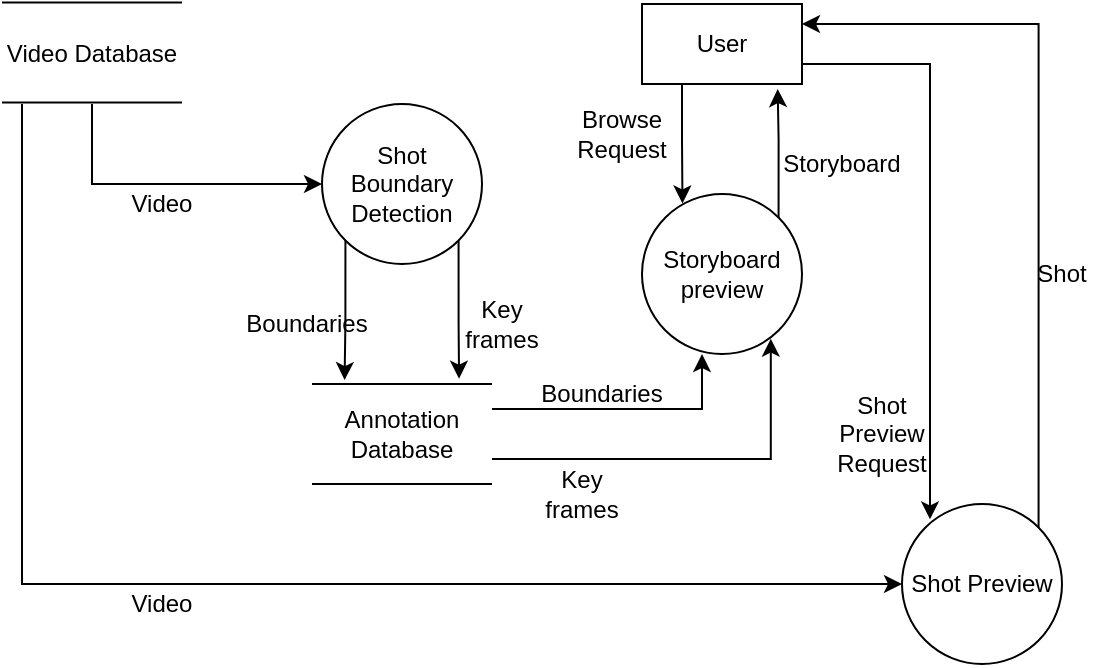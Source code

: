 <mxfile version="16.5.6" type="device"><diagram id="mAsCWI-Pv0QOlXIBFeb2" name="Page-1"><mxGraphModel dx="757" dy="393" grid="1" gridSize="10" guides="1" tooltips="1" connect="1" arrows="1" fold="1" page="1" pageScale="1" pageWidth="850" pageHeight="1100" math="0" shadow="0"><root><mxCell id="0"/><mxCell id="1" parent="0"/><mxCell id="_YaQYxLX8pssJUgpfxGN-2" value="" style="endArrow=none;html=1;rounded=0;" edge="1" parent="1"><mxGeometry width="50" height="50" relative="1" as="geometry"><mxPoint x="80" y="149.31" as="sourcePoint"/><mxPoint x="170" y="149.31" as="targetPoint"/></mxGeometry></mxCell><mxCell id="_YaQYxLX8pssJUgpfxGN-15" style="edgeStyle=orthogonalEdgeStyle;rounded=0;orthogonalLoop=1;jettySize=auto;html=1;entryX=0;entryY=0.5;entryDx=0;entryDy=0;" edge="1" parent="1" source="_YaQYxLX8pssJUgpfxGN-4" target="_YaQYxLX8pssJUgpfxGN-9"><mxGeometry relative="1" as="geometry"><Array as="points"><mxPoint x="125" y="240"/></Array></mxGeometry></mxCell><mxCell id="_YaQYxLX8pssJUgpfxGN-18" style="edgeStyle=orthogonalEdgeStyle;rounded=0;orthogonalLoop=1;jettySize=auto;html=1;entryX=0;entryY=0.5;entryDx=0;entryDy=0;" edge="1" parent="1" target="_YaQYxLX8pssJUgpfxGN-17"><mxGeometry relative="1" as="geometry"><mxPoint x="90" y="200" as="sourcePoint"/><Array as="points"><mxPoint x="90" y="440"/></Array></mxGeometry></mxCell><mxCell id="_YaQYxLX8pssJUgpfxGN-4" value="Video Database" style="text;html=1;strokeColor=none;fillColor=none;align=center;verticalAlign=middle;whiteSpace=wrap;rounded=0;" vertex="1" parent="1"><mxGeometry x="80" y="150" width="90" height="50" as="geometry"/></mxCell><mxCell id="_YaQYxLX8pssJUgpfxGN-5" value="" style="endArrow=none;html=1;rounded=0;" edge="1" parent="1"><mxGeometry width="50" height="50" relative="1" as="geometry"><mxPoint x="80.0" y="199.31" as="sourcePoint"/><mxPoint x="170.0" y="199.31" as="targetPoint"/></mxGeometry></mxCell><mxCell id="_YaQYxLX8pssJUgpfxGN-6" value="" style="endArrow=none;html=1;rounded=0;" edge="1" parent="1"><mxGeometry width="50" height="50" relative="1" as="geometry"><mxPoint x="235.0" y="340" as="sourcePoint"/><mxPoint x="325.0" y="340" as="targetPoint"/></mxGeometry></mxCell><mxCell id="_YaQYxLX8pssJUgpfxGN-21" style="edgeStyle=orthogonalEdgeStyle;rounded=0;orthogonalLoop=1;jettySize=auto;html=1;exitX=1;exitY=0.25;exitDx=0;exitDy=0;entryX=0.375;entryY=1;entryDx=0;entryDy=0;entryPerimeter=0;" edge="1" parent="1" source="_YaQYxLX8pssJUgpfxGN-7" target="_YaQYxLX8pssJUgpfxGN-20"><mxGeometry relative="1" as="geometry"/></mxCell><mxCell id="_YaQYxLX8pssJUgpfxGN-22" style="edgeStyle=orthogonalEdgeStyle;rounded=0;orthogonalLoop=1;jettySize=auto;html=1;exitX=1;exitY=0.75;exitDx=0;exitDy=0;entryX=0.805;entryY=0.904;entryDx=0;entryDy=0;entryPerimeter=0;" edge="1" parent="1" source="_YaQYxLX8pssJUgpfxGN-7" target="_YaQYxLX8pssJUgpfxGN-20"><mxGeometry relative="1" as="geometry"><mxPoint x="470" y="340" as="targetPoint"/></mxGeometry></mxCell><mxCell id="_YaQYxLX8pssJUgpfxGN-7" value="Annotation Database" style="text;html=1;strokeColor=none;fillColor=none;align=center;verticalAlign=middle;whiteSpace=wrap;rounded=0;" vertex="1" parent="1"><mxGeometry x="235" y="340" width="90" height="50" as="geometry"/></mxCell><mxCell id="_YaQYxLX8pssJUgpfxGN-8" value="" style="endArrow=none;html=1;rounded=0;" edge="1" parent="1"><mxGeometry width="50" height="50" relative="1" as="geometry"><mxPoint x="235.0" y="390" as="sourcePoint"/><mxPoint x="325.0" y="390" as="targetPoint"/></mxGeometry></mxCell><mxCell id="_YaQYxLX8pssJUgpfxGN-10" style="edgeStyle=orthogonalEdgeStyle;rounded=0;orthogonalLoop=1;jettySize=auto;html=1;exitX=0;exitY=1;exitDx=0;exitDy=0;entryX=0.181;entryY=-0.039;entryDx=0;entryDy=0;entryPerimeter=0;" edge="1" parent="1" source="_YaQYxLX8pssJUgpfxGN-9" target="_YaQYxLX8pssJUgpfxGN-7"><mxGeometry relative="1" as="geometry"/></mxCell><mxCell id="_YaQYxLX8pssJUgpfxGN-11" style="edgeStyle=orthogonalEdgeStyle;rounded=0;orthogonalLoop=1;jettySize=auto;html=1;exitX=1;exitY=1;exitDx=0;exitDy=0;entryX=0.817;entryY=-0.053;entryDx=0;entryDy=0;entryPerimeter=0;" edge="1" parent="1" source="_YaQYxLX8pssJUgpfxGN-9" target="_YaQYxLX8pssJUgpfxGN-7"><mxGeometry relative="1" as="geometry"/></mxCell><mxCell id="_YaQYxLX8pssJUgpfxGN-9" value="Shot Boundary Detection" style="ellipse;whiteSpace=wrap;html=1;aspect=fixed;" vertex="1" parent="1"><mxGeometry x="240" y="200" width="80" height="80" as="geometry"/></mxCell><mxCell id="_YaQYxLX8pssJUgpfxGN-12" value="Boundaries" style="text;html=1;strokeColor=none;fillColor=none;align=center;verticalAlign=middle;whiteSpace=wrap;rounded=0;" vertex="1" parent="1"><mxGeometry x="190" y="300" width="85" height="20" as="geometry"/></mxCell><mxCell id="_YaQYxLX8pssJUgpfxGN-13" value="Key&lt;br&gt;frames" style="text;html=1;strokeColor=none;fillColor=none;align=center;verticalAlign=middle;whiteSpace=wrap;rounded=0;" vertex="1" parent="1"><mxGeometry x="300" y="295" width="60" height="30" as="geometry"/></mxCell><mxCell id="_YaQYxLX8pssJUgpfxGN-16" value="Video" style="text;html=1;strokeColor=none;fillColor=none;align=center;verticalAlign=middle;whiteSpace=wrap;rounded=0;" vertex="1" parent="1"><mxGeometry x="140" y="240" width="40" height="20" as="geometry"/></mxCell><mxCell id="_YaQYxLX8pssJUgpfxGN-28" style="edgeStyle=orthogonalEdgeStyle;rounded=0;orthogonalLoop=1;jettySize=auto;html=1;exitX=1;exitY=0;exitDx=0;exitDy=0;entryX=1;entryY=0.25;entryDx=0;entryDy=0;" edge="1" parent="1" source="_YaQYxLX8pssJUgpfxGN-17" target="_YaQYxLX8pssJUgpfxGN-26"><mxGeometry relative="1" as="geometry"><Array as="points"><mxPoint x="598" y="160"/></Array></mxGeometry></mxCell><mxCell id="_YaQYxLX8pssJUgpfxGN-17" value="Shot Preview" style="ellipse;whiteSpace=wrap;html=1;aspect=fixed;" vertex="1" parent="1"><mxGeometry x="530" y="400" width="80" height="80" as="geometry"/></mxCell><mxCell id="_YaQYxLX8pssJUgpfxGN-19" value="Video" style="text;html=1;strokeColor=none;fillColor=none;align=center;verticalAlign=middle;whiteSpace=wrap;rounded=0;" vertex="1" parent="1"><mxGeometry x="140" y="440" width="40" height="20" as="geometry"/></mxCell><mxCell id="_YaQYxLX8pssJUgpfxGN-33" style="edgeStyle=orthogonalEdgeStyle;rounded=0;orthogonalLoop=1;jettySize=auto;html=1;exitX=1;exitY=0;exitDx=0;exitDy=0;entryX=0.848;entryY=1.063;entryDx=0;entryDy=0;entryPerimeter=0;" edge="1" parent="1" source="_YaQYxLX8pssJUgpfxGN-20" target="_YaQYxLX8pssJUgpfxGN-26"><mxGeometry relative="1" as="geometry"/></mxCell><mxCell id="_YaQYxLX8pssJUgpfxGN-20" value="Storyboard preview" style="ellipse;whiteSpace=wrap;html=1;aspect=fixed;" vertex="1" parent="1"><mxGeometry x="400" y="245" width="80" height="80" as="geometry"/></mxCell><mxCell id="_YaQYxLX8pssJUgpfxGN-23" value="Boundaries" style="text;html=1;strokeColor=none;fillColor=none;align=center;verticalAlign=middle;whiteSpace=wrap;rounded=0;" vertex="1" parent="1"><mxGeometry x="350" y="330" width="60" height="30" as="geometry"/></mxCell><mxCell id="_YaQYxLX8pssJUgpfxGN-24" value="Key&lt;br&gt;frames" style="text;html=1;strokeColor=none;fillColor=none;align=center;verticalAlign=middle;whiteSpace=wrap;rounded=0;" vertex="1" parent="1"><mxGeometry x="340" y="380" width="60" height="30" as="geometry"/></mxCell><mxCell id="_YaQYxLX8pssJUgpfxGN-27" style="edgeStyle=orthogonalEdgeStyle;rounded=0;orthogonalLoop=1;jettySize=auto;html=1;exitX=1;exitY=0.75;exitDx=0;exitDy=0;entryX=0.175;entryY=0.096;entryDx=0;entryDy=0;entryPerimeter=0;" edge="1" parent="1" source="_YaQYxLX8pssJUgpfxGN-26" target="_YaQYxLX8pssJUgpfxGN-17"><mxGeometry relative="1" as="geometry"/></mxCell><mxCell id="_YaQYxLX8pssJUgpfxGN-32" style="edgeStyle=orthogonalEdgeStyle;rounded=0;orthogonalLoop=1;jettySize=auto;html=1;exitX=0.25;exitY=1;exitDx=0;exitDy=0;entryX=0.253;entryY=0.059;entryDx=0;entryDy=0;entryPerimeter=0;" edge="1" parent="1" source="_YaQYxLX8pssJUgpfxGN-26" target="_YaQYxLX8pssJUgpfxGN-20"><mxGeometry relative="1" as="geometry"/></mxCell><mxCell id="_YaQYxLX8pssJUgpfxGN-26" value="User" style="rounded=0;whiteSpace=wrap;html=1;" vertex="1" parent="1"><mxGeometry x="400" y="150" width="80" height="40" as="geometry"/></mxCell><mxCell id="_YaQYxLX8pssJUgpfxGN-29" value="Shot" style="text;html=1;strokeColor=none;fillColor=none;align=center;verticalAlign=middle;whiteSpace=wrap;rounded=0;" vertex="1" parent="1"><mxGeometry x="590" y="277.5" width="40" height="15" as="geometry"/></mxCell><mxCell id="_YaQYxLX8pssJUgpfxGN-30" value="Shot Preview&lt;br&gt;Request" style="text;html=1;strokeColor=none;fillColor=none;align=center;verticalAlign=middle;whiteSpace=wrap;rounded=0;" vertex="1" parent="1"><mxGeometry x="490" y="350" width="60" height="30" as="geometry"/></mxCell><mxCell id="_YaQYxLX8pssJUgpfxGN-34" value="Browse Request" style="text;html=1;strokeColor=none;fillColor=none;align=center;verticalAlign=middle;whiteSpace=wrap;rounded=0;" vertex="1" parent="1"><mxGeometry x="360" y="200" width="60" height="30" as="geometry"/></mxCell><mxCell id="_YaQYxLX8pssJUgpfxGN-35" value="Storyboard" style="text;html=1;strokeColor=none;fillColor=none;align=center;verticalAlign=middle;whiteSpace=wrap;rounded=0;" vertex="1" parent="1"><mxGeometry x="470" y="215" width="60" height="30" as="geometry"/></mxCell></root></mxGraphModel></diagram></mxfile>